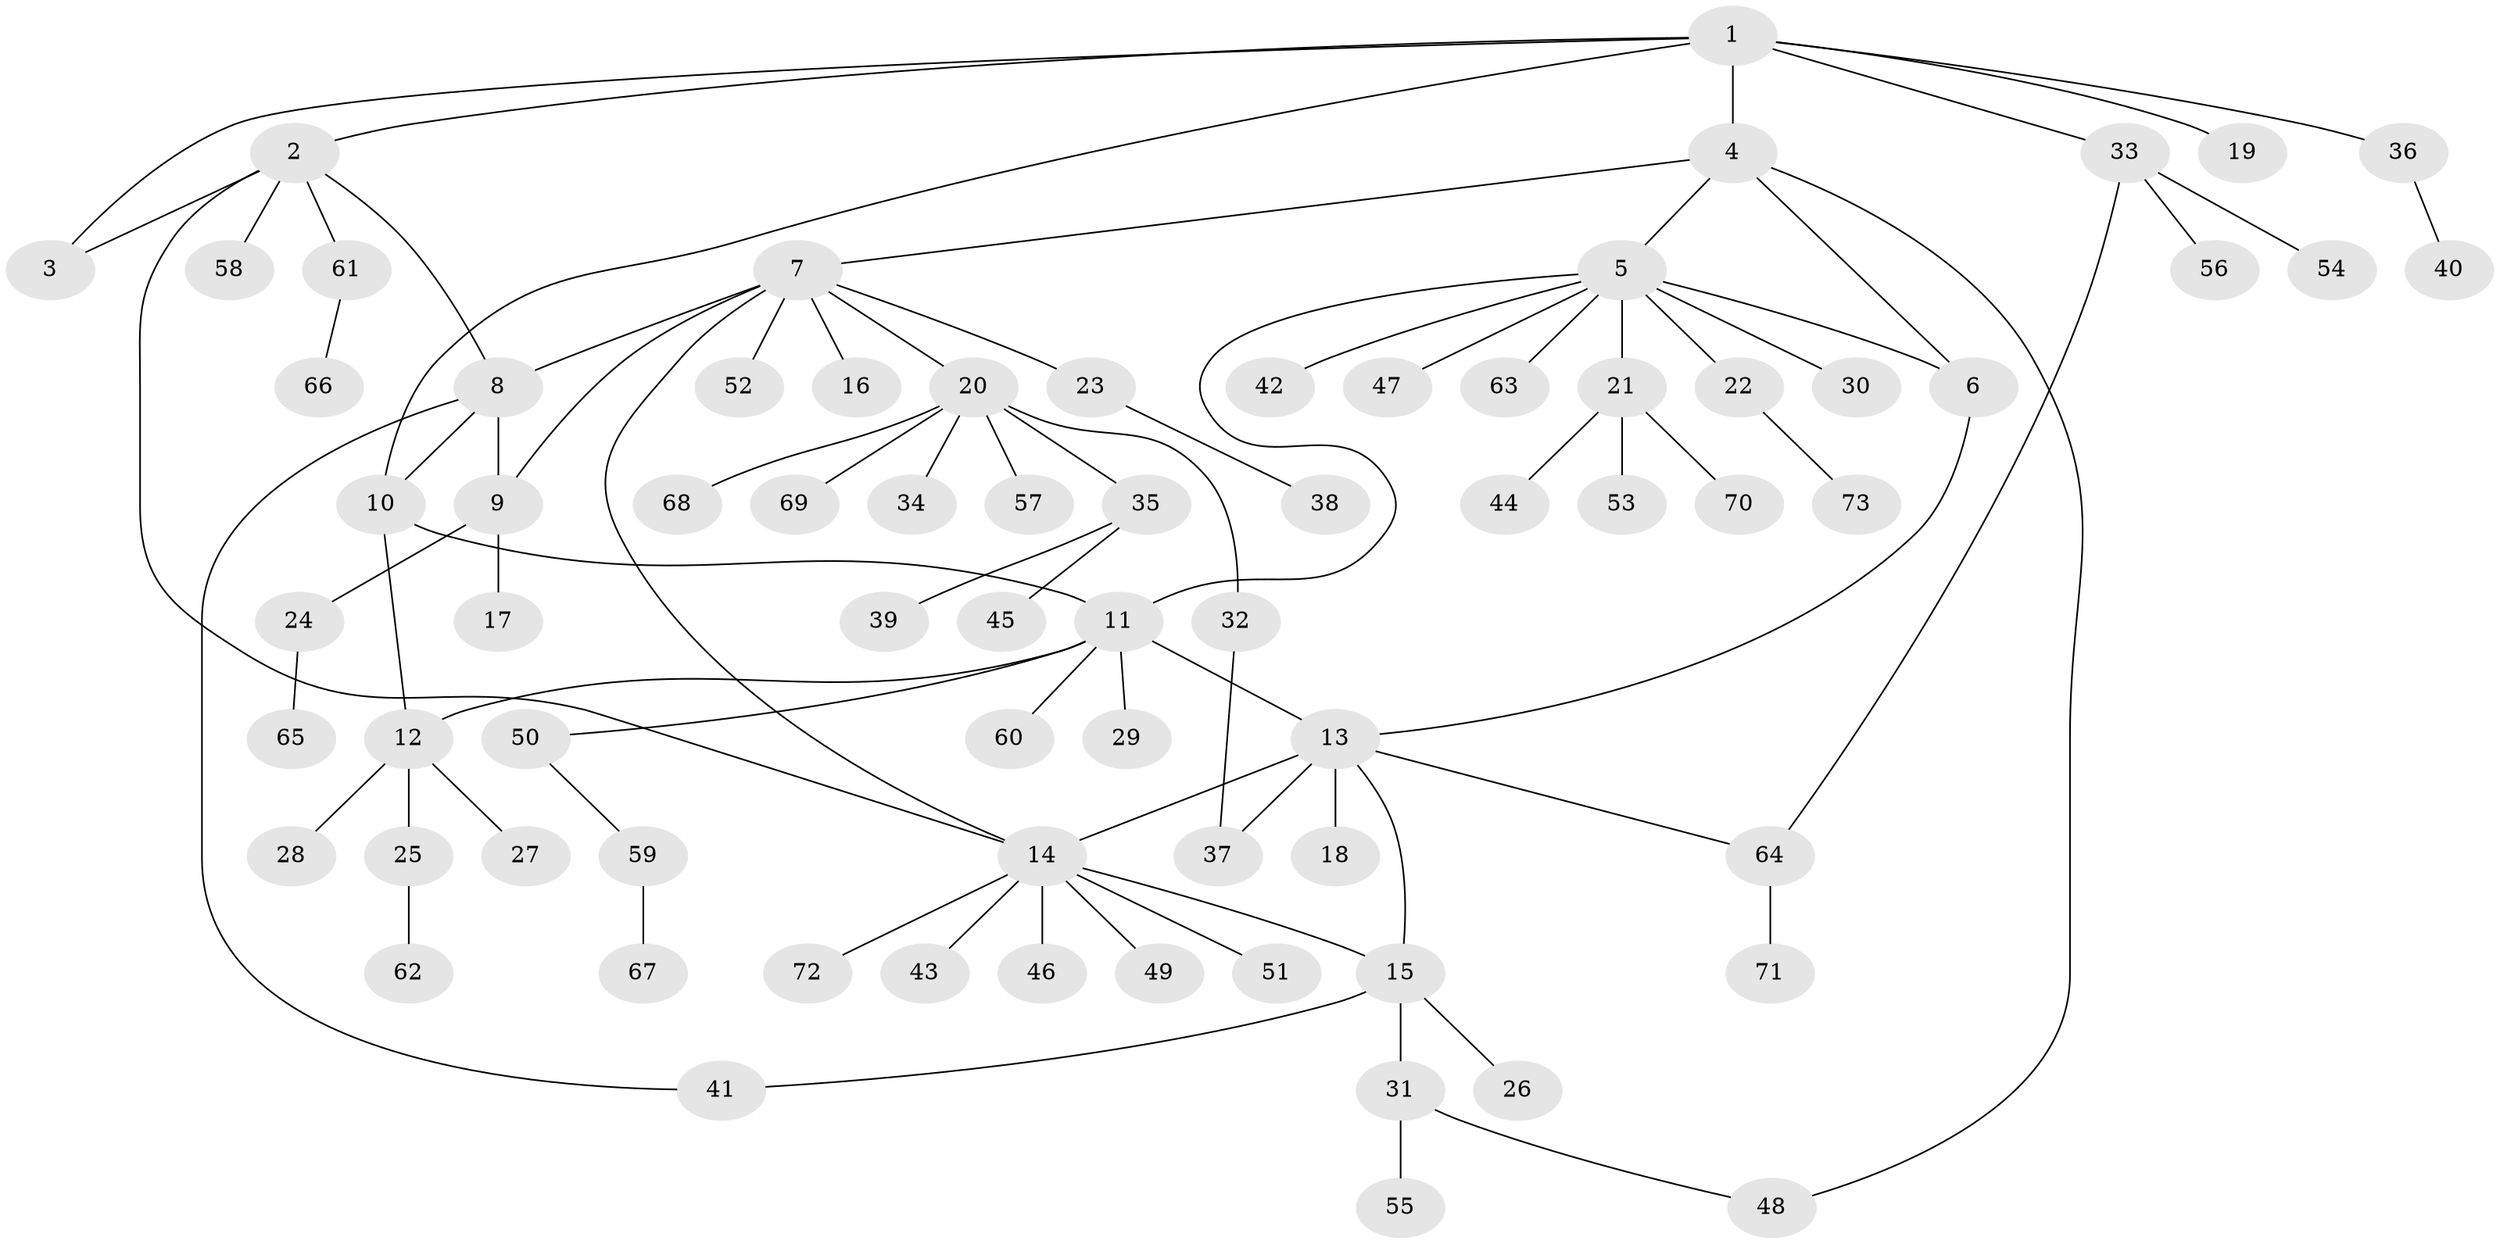 // Generated by graph-tools (version 1.1) at 2025/54/03/09/25 04:54:17]
// undirected, 73 vertices, 87 edges
graph export_dot {
graph [start="1"]
  node [color=gray90,style=filled];
  1;
  2;
  3;
  4;
  5;
  6;
  7;
  8;
  9;
  10;
  11;
  12;
  13;
  14;
  15;
  16;
  17;
  18;
  19;
  20;
  21;
  22;
  23;
  24;
  25;
  26;
  27;
  28;
  29;
  30;
  31;
  32;
  33;
  34;
  35;
  36;
  37;
  38;
  39;
  40;
  41;
  42;
  43;
  44;
  45;
  46;
  47;
  48;
  49;
  50;
  51;
  52;
  53;
  54;
  55;
  56;
  57;
  58;
  59;
  60;
  61;
  62;
  63;
  64;
  65;
  66;
  67;
  68;
  69;
  70;
  71;
  72;
  73;
  1 -- 2;
  1 -- 3;
  1 -- 4;
  1 -- 10;
  1 -- 19;
  1 -- 33;
  1 -- 36;
  2 -- 3;
  2 -- 8;
  2 -- 14;
  2 -- 58;
  2 -- 61;
  4 -- 5;
  4 -- 6;
  4 -- 7;
  4 -- 48;
  5 -- 6;
  5 -- 11;
  5 -- 21;
  5 -- 22;
  5 -- 30;
  5 -- 42;
  5 -- 47;
  5 -- 63;
  6 -- 13;
  7 -- 8;
  7 -- 9;
  7 -- 14;
  7 -- 16;
  7 -- 20;
  7 -- 23;
  7 -- 52;
  8 -- 9;
  8 -- 10;
  8 -- 41;
  9 -- 17;
  9 -- 24;
  10 -- 11;
  10 -- 12;
  11 -- 12;
  11 -- 13;
  11 -- 29;
  11 -- 50;
  11 -- 60;
  12 -- 25;
  12 -- 27;
  12 -- 28;
  13 -- 14;
  13 -- 15;
  13 -- 18;
  13 -- 37;
  13 -- 64;
  14 -- 15;
  14 -- 43;
  14 -- 46;
  14 -- 49;
  14 -- 51;
  14 -- 72;
  15 -- 26;
  15 -- 31;
  15 -- 41;
  20 -- 32;
  20 -- 34;
  20 -- 35;
  20 -- 57;
  20 -- 68;
  20 -- 69;
  21 -- 44;
  21 -- 53;
  21 -- 70;
  22 -- 73;
  23 -- 38;
  24 -- 65;
  25 -- 62;
  31 -- 48;
  31 -- 55;
  32 -- 37;
  33 -- 54;
  33 -- 56;
  33 -- 64;
  35 -- 39;
  35 -- 45;
  36 -- 40;
  50 -- 59;
  59 -- 67;
  61 -- 66;
  64 -- 71;
}
